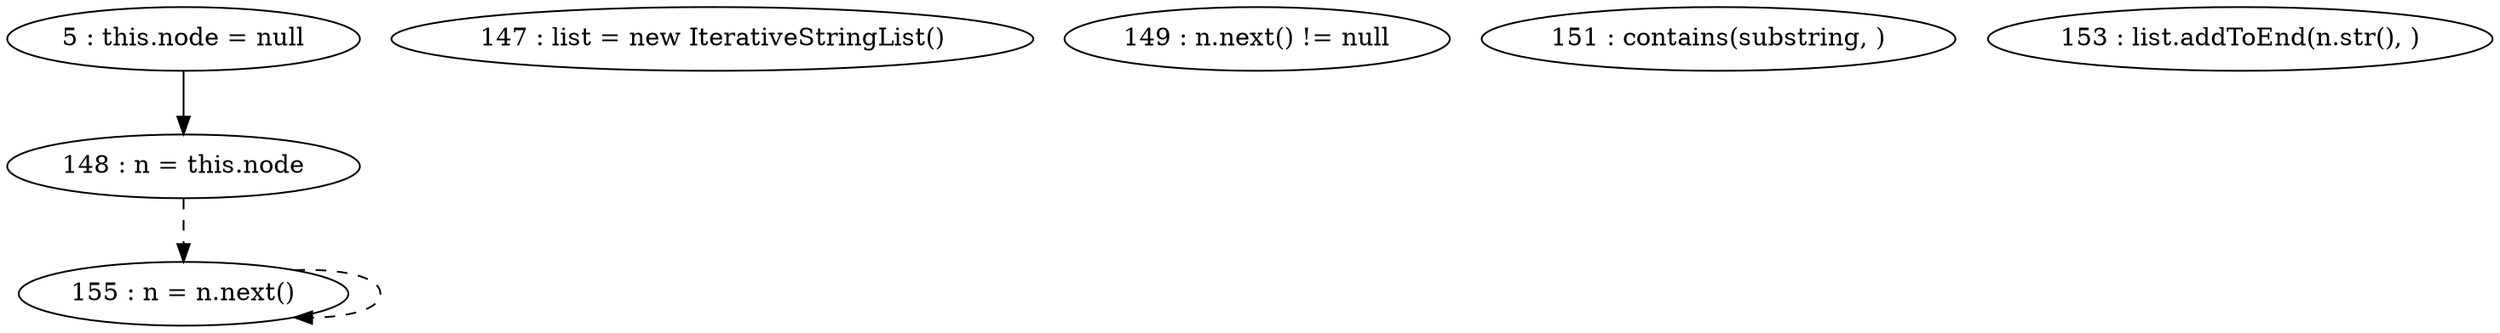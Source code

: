 digraph G {
"5 : this.node = null"
"5 : this.node = null" -> "148 : n = this.node"
"147 : list = new IterativeStringList()"
"148 : n = this.node"
"148 : n = this.node" -> "155 : n = n.next()" [style=dashed]
"149 : n.next() != null"
"151 : contains(substring, )"
"153 : list.addToEnd(n.str(), )"
"155 : n = n.next()"
"155 : n = n.next()" -> "155 : n = n.next()" [style=dashed]
"149 : n.next() != null"
}